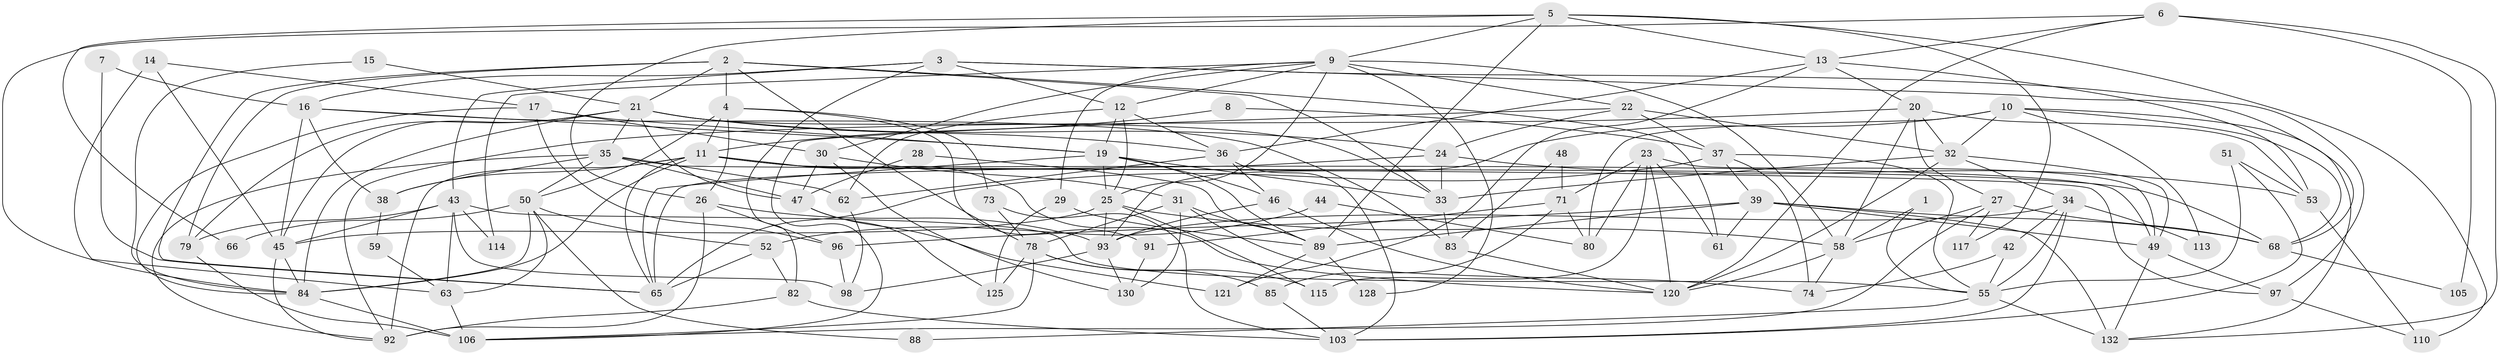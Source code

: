 // original degree distribution, {2: 0.13333333333333333, 5: 0.2, 4: 0.3111111111111111, 3: 0.2222222222222222, 6: 0.1111111111111111, 7: 0.022222222222222223}
// Generated by graph-tools (version 1.1) at 2025/11/02/27/25 16:11:23]
// undirected, 91 vertices, 222 edges
graph export_dot {
graph [start="1"]
  node [color=gray90,style=filled];
  1;
  2 [super="+57"];
  3 [super="+90"];
  4 [super="+18"];
  5 [super="+75"];
  6 [super="+126"];
  7;
  8;
  9 [super="+70"];
  10 [super="+118"];
  11 [super="+122"];
  12 [super="+56"];
  13 [super="+107"];
  14 [super="+81"];
  15;
  16 [super="+101"];
  17;
  19 [super="+133"];
  20 [super="+100"];
  21 [super="+76"];
  22 [super="+124"];
  23 [super="+131"];
  24 [super="+60"];
  25 [super="+40"];
  26;
  27 [super="+64"];
  28;
  29;
  30;
  31 [super="+77"];
  32 [super="+104"];
  33;
  34 [super="+86"];
  35;
  36 [super="+112"];
  37 [super="+41"];
  38;
  39 [super="+94"];
  42;
  43 [super="+123"];
  44;
  45 [super="+54"];
  46;
  47 [super="+87"];
  48;
  49 [super="+111"];
  50 [super="+102"];
  51;
  52;
  53 [super="+72"];
  55 [super="+99"];
  58 [super="+127"];
  59;
  61;
  62 [super="+69"];
  63 [super="+119"];
  65 [super="+67"];
  66;
  68;
  71;
  73;
  74;
  78 [super="+109"];
  79;
  80;
  82;
  83;
  84 [super="+108"];
  85;
  88;
  89 [super="+116"];
  91;
  92 [super="+134"];
  93 [super="+95"];
  96;
  97;
  98;
  103;
  105;
  106;
  110;
  113;
  114;
  115;
  117;
  120 [super="+129"];
  121;
  125;
  128;
  130;
  132 [super="+135"];
  1 -- 55;
  1 -- 58;
  2 -- 33;
  2 -- 61;
  2 -- 65;
  2 -- 21;
  2 -- 79;
  2 -- 4;
  2 -- 78;
  3 -- 12;
  3 -- 16;
  3 -- 82;
  3 -- 43;
  3 -- 68;
  3 -- 97;
  4 -- 26;
  4 -- 91;
  4 -- 50;
  4 -- 73;
  4 -- 11;
  5 -- 117;
  5 -- 66;
  5 -- 26;
  5 -- 13;
  5 -- 110;
  5 -- 89;
  5 -- 9;
  6 -- 84;
  6 -- 105;
  6 -- 120;
  6 -- 132;
  6 -- 13;
  7 -- 65;
  7 -- 16;
  8 -- 37;
  8 -- 11;
  9 -- 29;
  9 -- 30;
  9 -- 114;
  9 -- 128;
  9 -- 22;
  9 -- 25;
  9 -- 58;
  9 -- 12;
  10 -- 68;
  10 -- 132;
  10 -- 80;
  10 -- 93;
  10 -- 32;
  10 -- 113;
  11 -- 68;
  11 -- 65;
  11 -- 38;
  11 -- 120;
  11 -- 49;
  11 -- 84;
  11 -- 92;
  12 -- 19;
  12 -- 62;
  12 -- 25;
  12 -- 36;
  13 -- 53;
  13 -- 36;
  13 -- 121;
  13 -- 20;
  14 -- 17;
  14 -- 45;
  14 -- 63;
  15 -- 21;
  15 -- 84;
  16 -- 83;
  16 -- 45;
  16 -- 19;
  16 -- 38;
  17 -- 84;
  17 -- 30;
  17 -- 96;
  17 -- 19;
  19 -- 33;
  19 -- 65;
  19 -- 25;
  19 -- 89;
  19 -- 46;
  20 -- 32 [weight=2];
  20 -- 53;
  20 -- 58;
  20 -- 27;
  20 -- 92;
  21 -- 33;
  21 -- 35;
  21 -- 45;
  21 -- 79;
  21 -- 24;
  21 -- 47;
  21 -- 84;
  21 -- 36;
  22 -- 106;
  22 -- 37 [weight=2];
  22 -- 24;
  22 -- 32;
  23 -- 71;
  23 -- 49;
  23 -- 115;
  23 -- 80;
  23 -- 120;
  23 -- 61;
  24 -- 53;
  24 -- 33;
  24 -- 65;
  25 -- 45;
  25 -- 115;
  25 -- 93;
  25 -- 58;
  26 -- 96;
  26 -- 93;
  26 -- 92;
  27 -- 117;
  27 -- 58;
  27 -- 68;
  27 -- 106;
  28 -- 47;
  28 -- 89;
  29 -- 89;
  29 -- 125;
  30 -- 31;
  30 -- 47;
  30 -- 130;
  31 -- 89;
  31 -- 74;
  31 -- 130;
  31 -- 78;
  32 -- 34;
  32 -- 120;
  32 -- 33;
  32 -- 49;
  33 -- 83;
  34 -- 113;
  34 -- 103;
  34 -- 55;
  34 -- 42;
  34 -- 93;
  35 -- 38;
  35 -- 62;
  35 -- 97;
  35 -- 50;
  35 -- 47;
  35 -- 92;
  36 -- 103;
  36 -- 62;
  36 -- 46;
  37 -- 39;
  37 -- 65;
  37 -- 74;
  37 -- 55;
  38 -- 59;
  39 -- 96;
  39 -- 49;
  39 -- 68;
  39 -- 132 [weight=2];
  39 -- 61;
  39 -- 89;
  42 -- 74;
  42 -- 55;
  43 -- 98;
  43 -- 79;
  43 -- 114;
  43 -- 45;
  43 -- 63;
  43 -- 55;
  44 -- 52;
  44 -- 80;
  45 -- 84;
  45 -- 92;
  46 -- 120;
  46 -- 93;
  47 -- 125;
  47 -- 121;
  48 -- 83;
  48 -- 71;
  49 -- 97;
  49 -- 132;
  50 -- 52;
  50 -- 88;
  50 -- 66;
  50 -- 63;
  50 -- 84;
  51 -- 103;
  51 -- 53;
  51 -- 55;
  52 -- 82;
  52 -- 65;
  53 -- 110;
  55 -- 88;
  55 -- 132;
  58 -- 74;
  58 -- 120;
  59 -- 63;
  62 -- 98;
  63 -- 106;
  68 -- 105;
  71 -- 85;
  71 -- 80;
  71 -- 91;
  73 -- 103;
  73 -- 78;
  78 -- 125;
  78 -- 115;
  78 -- 85;
  78 -- 106;
  79 -- 106;
  82 -- 103;
  82 -- 92;
  83 -- 120;
  84 -- 106;
  85 -- 103;
  89 -- 121;
  89 -- 128;
  91 -- 130;
  93 -- 98;
  93 -- 130;
  96 -- 98;
  97 -- 110;
}
